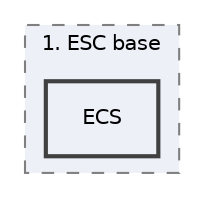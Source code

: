 digraph "GameManager/1. ESC base/ECS"
{
 // LATEX_PDF_SIZE
  edge [fontname="Helvetica",fontsize="10",labelfontname="Helvetica",labelfontsize="10"];
  node [fontname="Helvetica",fontsize="10",shape=record];
  compound=true
  subgraph clusterdir_ab7063648382df23cec9d6633a186a2c {
    graph [ bgcolor="#edf0f7", pencolor="grey50", style="filled,dashed,", label="1. ESC base", fontname="Helvetica", fontsize="10", URL="dir_ab7063648382df23cec9d6633a186a2c.html"]
  dir_48069aa17d6b109e95b60f7c532608c2 [shape=box, label="ECS", style="filled,bold,", fillcolor="#edf0f7", color="grey25", URL="dir_48069aa17d6b109e95b60f7c532608c2.html"];
  }
}
